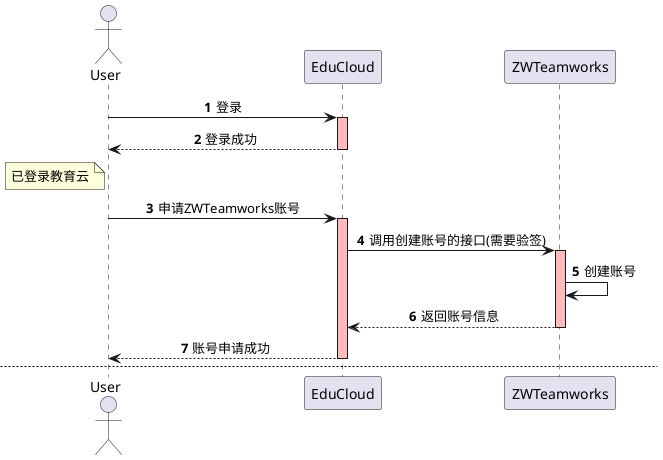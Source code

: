 @startuml
'https://plantuml.com/sequence-diagram'
skinparam sequenceMessageAlign center
autonumber

actor User
participant EduCloud
participant ZWTeamworks

User -> EduCloud ++ #FFBBBB : 登录
EduCloud --> User -- : 登录成功
note left of User : 已登录教育云

User -> EduCloud ++ #FFBBBB : 申请ZWTeamworks账号
EduCloud -> ZWTeamworks ++ #FFBBBB : 调用创建账号的接口(需要验签)
ZWTeamworks -> ZWTeamworks : 创建账号
ZWTeamworks --> EduCloud -- : 返回账号信息
EduCloud --> User -- : 账号申请成功

newpage

User -> EduCloud ++ #FFBBBB : 登录ZWTeamworks
EduCloud --> User -- : 重定向到ZWTeamworks登录页面
User -> ZWTeamworks ++ #FFBBBB : 输入账号密码
ZWTeamworks --> User -- : 登录成功，跳转到首页

@enduml

